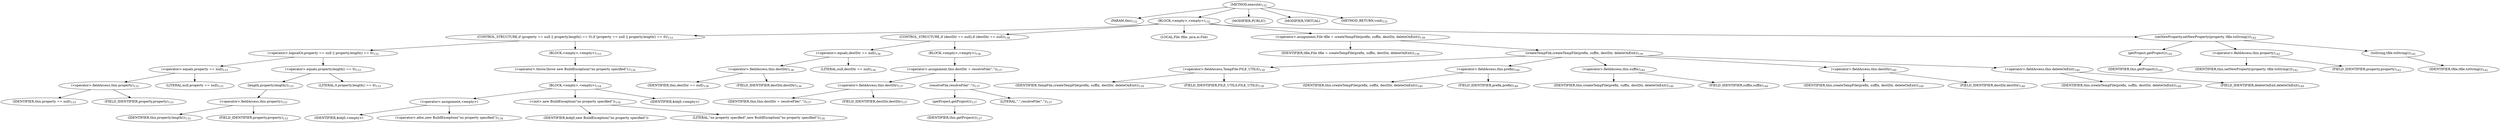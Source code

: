 digraph "execute" {  
"99" [label = <(METHOD,execute)<SUB>132</SUB>> ]
"14" [label = <(PARAM,this)<SUB>132</SUB>> ]
"100" [label = <(BLOCK,&lt;empty&gt;,&lt;empty&gt;)<SUB>132</SUB>> ]
"101" [label = <(CONTROL_STRUCTURE,if (property == null || property.length() == 0),if (property == null || property.length() == 0))<SUB>133</SUB>> ]
"102" [label = <(&lt;operator&gt;.logicalOr,property == null || property.length() == 0)<SUB>133</SUB>> ]
"103" [label = <(&lt;operator&gt;.equals,property == null)<SUB>133</SUB>> ]
"104" [label = <(&lt;operator&gt;.fieldAccess,this.property)<SUB>133</SUB>> ]
"105" [label = <(IDENTIFIER,this,property == null)<SUB>133</SUB>> ]
"106" [label = <(FIELD_IDENTIFIER,property,property)<SUB>133</SUB>> ]
"107" [label = <(LITERAL,null,property == null)<SUB>133</SUB>> ]
"108" [label = <(&lt;operator&gt;.equals,property.length() == 0)<SUB>133</SUB>> ]
"109" [label = <(length,property.length())<SUB>133</SUB>> ]
"110" [label = <(&lt;operator&gt;.fieldAccess,this.property)<SUB>133</SUB>> ]
"111" [label = <(IDENTIFIER,this,property.length())<SUB>133</SUB>> ]
"112" [label = <(FIELD_IDENTIFIER,property,property)<SUB>133</SUB>> ]
"113" [label = <(LITERAL,0,property.length() == 0)<SUB>133</SUB>> ]
"114" [label = <(BLOCK,&lt;empty&gt;,&lt;empty&gt;)<SUB>133</SUB>> ]
"115" [label = <(&lt;operator&gt;.throw,throw new BuildException(&quot;no property specified&quot;);)<SUB>134</SUB>> ]
"116" [label = <(BLOCK,&lt;empty&gt;,&lt;empty&gt;)<SUB>134</SUB>> ]
"117" [label = <(&lt;operator&gt;.assignment,&lt;empty&gt;)> ]
"118" [label = <(IDENTIFIER,$obj0,&lt;empty&gt;)> ]
"119" [label = <(&lt;operator&gt;.alloc,new BuildException(&quot;no property specified&quot;))<SUB>134</SUB>> ]
"120" [label = <(&lt;init&gt;,new BuildException(&quot;no property specified&quot;))<SUB>134</SUB>> ]
"121" [label = <(IDENTIFIER,$obj0,new BuildException(&quot;no property specified&quot;))> ]
"122" [label = <(LITERAL,&quot;no property specified&quot;,new BuildException(&quot;no property specified&quot;))<SUB>134</SUB>> ]
"123" [label = <(IDENTIFIER,$obj0,&lt;empty&gt;)> ]
"124" [label = <(CONTROL_STRUCTURE,if (destDir == null),if (destDir == null))<SUB>136</SUB>> ]
"125" [label = <(&lt;operator&gt;.equals,destDir == null)<SUB>136</SUB>> ]
"126" [label = <(&lt;operator&gt;.fieldAccess,this.destDir)<SUB>136</SUB>> ]
"127" [label = <(IDENTIFIER,this,destDir == null)<SUB>136</SUB>> ]
"128" [label = <(FIELD_IDENTIFIER,destDir,destDir)<SUB>136</SUB>> ]
"129" [label = <(LITERAL,null,destDir == null)<SUB>136</SUB>> ]
"130" [label = <(BLOCK,&lt;empty&gt;,&lt;empty&gt;)<SUB>136</SUB>> ]
"131" [label = <(&lt;operator&gt;.assignment,this.destDir = resolveFile(&quot;.&quot;))<SUB>137</SUB>> ]
"132" [label = <(&lt;operator&gt;.fieldAccess,this.destDir)<SUB>137</SUB>> ]
"133" [label = <(IDENTIFIER,this,this.destDir = resolveFile(&quot;.&quot;))<SUB>137</SUB>> ]
"134" [label = <(FIELD_IDENTIFIER,destDir,destDir)<SUB>137</SUB>> ]
"135" [label = <(resolveFile,resolveFile(&quot;.&quot;))<SUB>137</SUB>> ]
"136" [label = <(getProject,getProject())<SUB>137</SUB>> ]
"13" [label = <(IDENTIFIER,this,getProject())<SUB>137</SUB>> ]
"137" [label = <(LITERAL,&quot;.&quot;,resolveFile(&quot;.&quot;))<SUB>137</SUB>> ]
"138" [label = <(LOCAL,File tfile: java.io.File)> ]
"139" [label = <(&lt;operator&gt;.assignment,File tfile = createTempFile(prefix, suffix, destDir, deleteOnExit))<SUB>139</SUB>> ]
"140" [label = <(IDENTIFIER,tfile,File tfile = createTempFile(prefix, suffix, destDir, deleteOnExit))<SUB>139</SUB>> ]
"141" [label = <(createTempFile,createTempFile(prefix, suffix, destDir, deleteOnExit))<SUB>139</SUB>> ]
"142" [label = <(&lt;operator&gt;.fieldAccess,TempFile.FILE_UTILS)<SUB>139</SUB>> ]
"143" [label = <(IDENTIFIER,TempFile,createTempFile(prefix, suffix, destDir, deleteOnExit))<SUB>139</SUB>> ]
"144" [label = <(FIELD_IDENTIFIER,FILE_UTILS,FILE_UTILS)<SUB>139</SUB>> ]
"145" [label = <(&lt;operator&gt;.fieldAccess,this.prefix)<SUB>140</SUB>> ]
"146" [label = <(IDENTIFIER,this,createTempFile(prefix, suffix, destDir, deleteOnExit))<SUB>140</SUB>> ]
"147" [label = <(FIELD_IDENTIFIER,prefix,prefix)<SUB>140</SUB>> ]
"148" [label = <(&lt;operator&gt;.fieldAccess,this.suffix)<SUB>140</SUB>> ]
"149" [label = <(IDENTIFIER,this,createTempFile(prefix, suffix, destDir, deleteOnExit))<SUB>140</SUB>> ]
"150" [label = <(FIELD_IDENTIFIER,suffix,suffix)<SUB>140</SUB>> ]
"151" [label = <(&lt;operator&gt;.fieldAccess,this.destDir)<SUB>140</SUB>> ]
"152" [label = <(IDENTIFIER,this,createTempFile(prefix, suffix, destDir, deleteOnExit))<SUB>140</SUB>> ]
"153" [label = <(FIELD_IDENTIFIER,destDir,destDir)<SUB>140</SUB>> ]
"154" [label = <(&lt;operator&gt;.fieldAccess,this.deleteOnExit)<SUB>140</SUB>> ]
"155" [label = <(IDENTIFIER,this,createTempFile(prefix, suffix, destDir, deleteOnExit))<SUB>140</SUB>> ]
"156" [label = <(FIELD_IDENTIFIER,deleteOnExit,deleteOnExit)<SUB>140</SUB>> ]
"157" [label = <(setNewProperty,setNewProperty(property, tfile.toString()))<SUB>142</SUB>> ]
"158" [label = <(getProject,getProject())<SUB>142</SUB>> ]
"15" [label = <(IDENTIFIER,this,getProject())<SUB>142</SUB>> ]
"159" [label = <(&lt;operator&gt;.fieldAccess,this.property)<SUB>142</SUB>> ]
"160" [label = <(IDENTIFIER,this,setNewProperty(property, tfile.toString()))<SUB>142</SUB>> ]
"161" [label = <(FIELD_IDENTIFIER,property,property)<SUB>142</SUB>> ]
"162" [label = <(toString,tfile.toString())<SUB>142</SUB>> ]
"163" [label = <(IDENTIFIER,tfile,tfile.toString())<SUB>142</SUB>> ]
"164" [label = <(MODIFIER,PUBLIC)> ]
"165" [label = <(MODIFIER,VIRTUAL)> ]
"166" [label = <(METHOD_RETURN,void)<SUB>132</SUB>> ]
  "99" -> "14" 
  "99" -> "100" 
  "99" -> "164" 
  "99" -> "165" 
  "99" -> "166" 
  "100" -> "101" 
  "100" -> "124" 
  "100" -> "138" 
  "100" -> "139" 
  "100" -> "157" 
  "101" -> "102" 
  "101" -> "114" 
  "102" -> "103" 
  "102" -> "108" 
  "103" -> "104" 
  "103" -> "107" 
  "104" -> "105" 
  "104" -> "106" 
  "108" -> "109" 
  "108" -> "113" 
  "109" -> "110" 
  "110" -> "111" 
  "110" -> "112" 
  "114" -> "115" 
  "115" -> "116" 
  "116" -> "117" 
  "116" -> "120" 
  "116" -> "123" 
  "117" -> "118" 
  "117" -> "119" 
  "120" -> "121" 
  "120" -> "122" 
  "124" -> "125" 
  "124" -> "130" 
  "125" -> "126" 
  "125" -> "129" 
  "126" -> "127" 
  "126" -> "128" 
  "130" -> "131" 
  "131" -> "132" 
  "131" -> "135" 
  "132" -> "133" 
  "132" -> "134" 
  "135" -> "136" 
  "135" -> "137" 
  "136" -> "13" 
  "139" -> "140" 
  "139" -> "141" 
  "141" -> "142" 
  "141" -> "145" 
  "141" -> "148" 
  "141" -> "151" 
  "141" -> "154" 
  "142" -> "143" 
  "142" -> "144" 
  "145" -> "146" 
  "145" -> "147" 
  "148" -> "149" 
  "148" -> "150" 
  "151" -> "152" 
  "151" -> "153" 
  "154" -> "155" 
  "154" -> "156" 
  "157" -> "158" 
  "157" -> "159" 
  "157" -> "162" 
  "158" -> "15" 
  "159" -> "160" 
  "159" -> "161" 
  "162" -> "163" 
}
